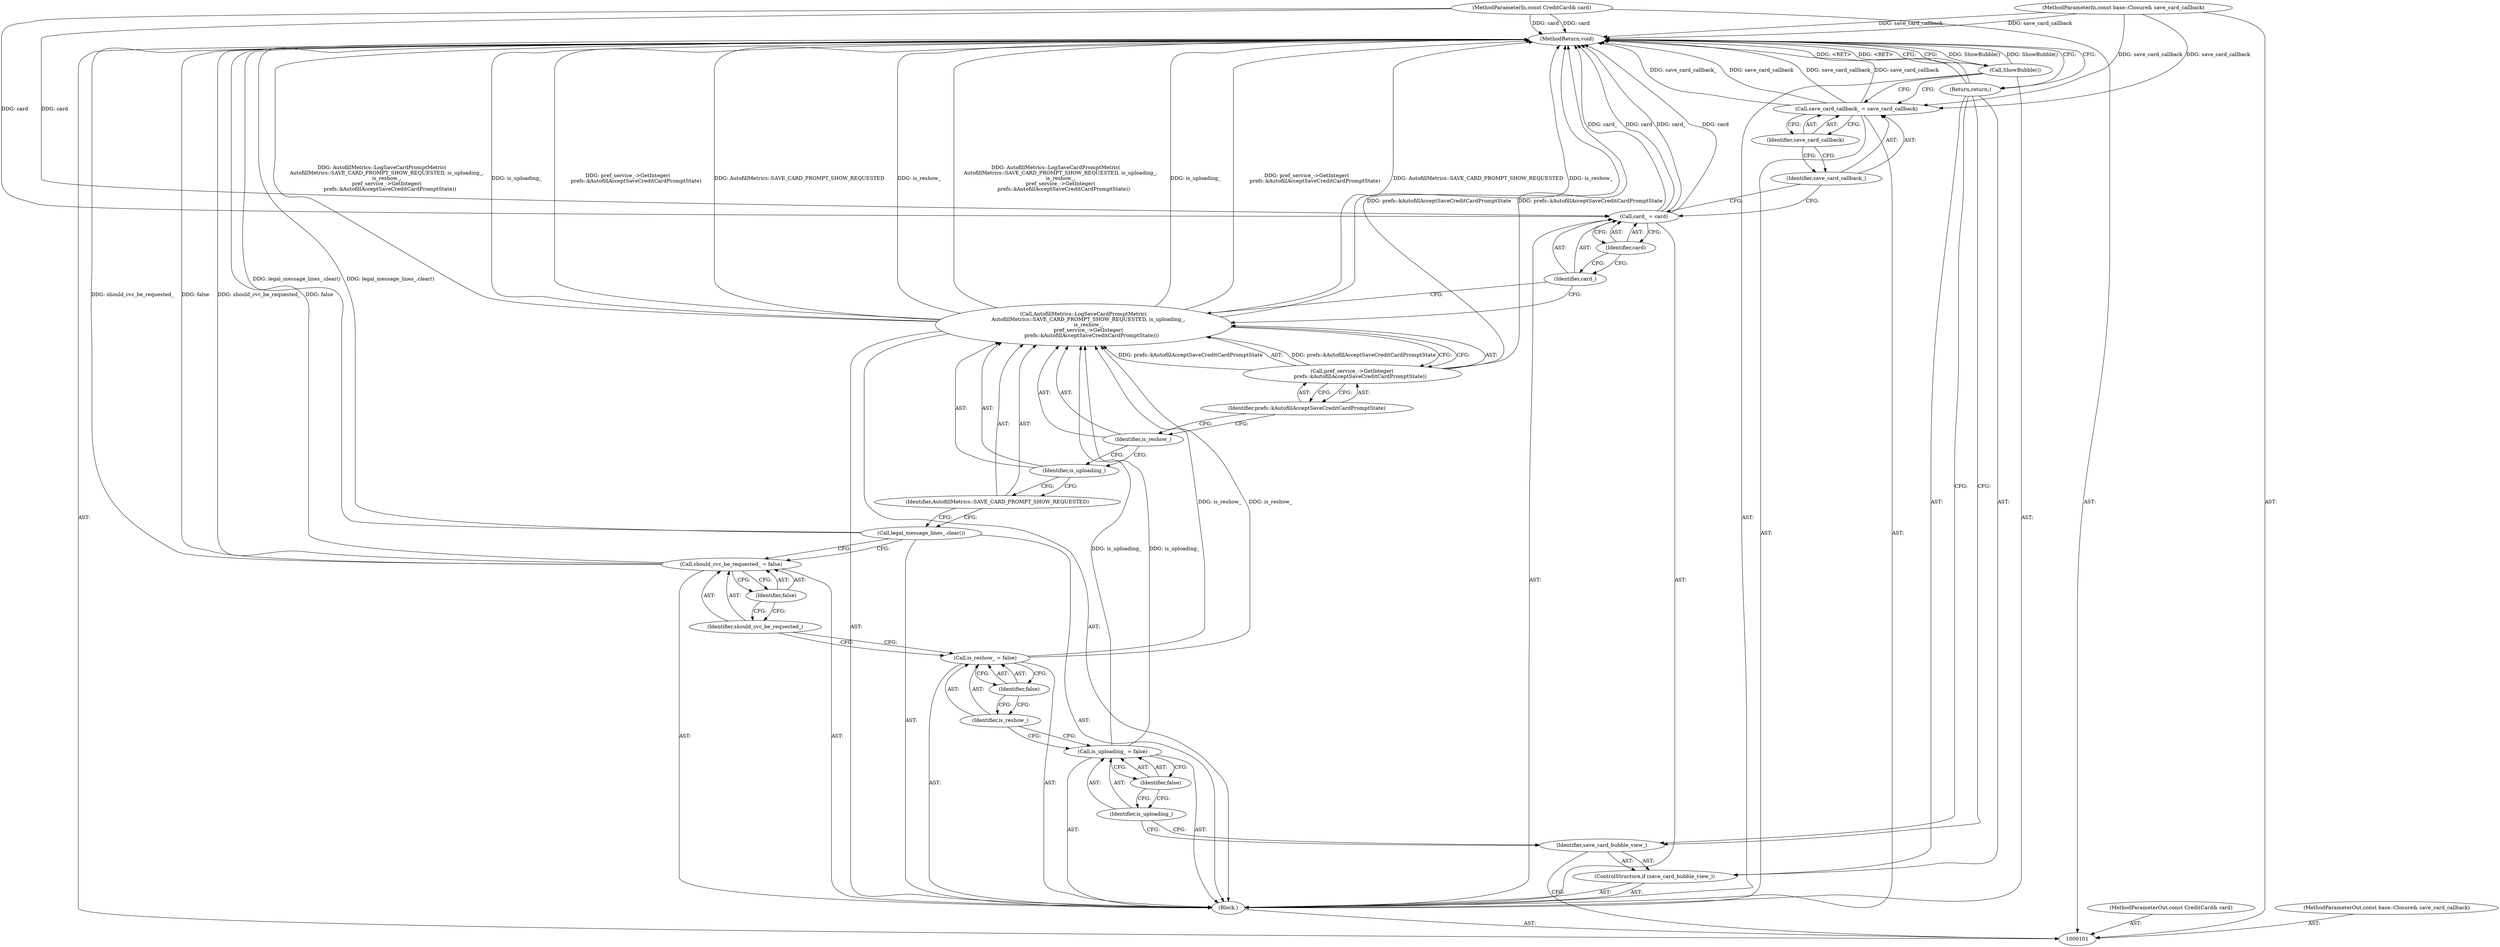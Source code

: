 digraph "0_Chrome_8b457840e3512ef8c2af8d966a3edce5c653a835_0" {
"1000131" [label="(MethodReturn,void)"];
"1000114" [label="(Call,should_cvc_be_requested_ = false)"];
"1000115" [label="(Identifier,should_cvc_be_requested_)"];
"1000116" [label="(Identifier,false)"];
"1000117" [label="(Call,legal_message_lines_.clear())"];
"1000118" [label="(Call,AutofillMetrics::LogSaveCardPromptMetric(\n      AutofillMetrics::SAVE_CARD_PROMPT_SHOW_REQUESTED, is_uploading_,\n      is_reshow_,\n      pref_service_->GetInteger(\n          prefs::kAutofillAcceptSaveCreditCardPromptState)))"];
"1000120" [label="(Identifier,is_uploading_)"];
"1000119" [label="(Identifier,AutofillMetrics::SAVE_CARD_PROMPT_SHOW_REQUESTED)"];
"1000121" [label="(Identifier,is_reshow_)"];
"1000122" [label="(Call,pref_service_->GetInteger(\n          prefs::kAutofillAcceptSaveCreditCardPromptState))"];
"1000123" [label="(Identifier,prefs::kAutofillAcceptSaveCreditCardPromptState)"];
"1000126" [label="(Identifier,card)"];
"1000124" [label="(Call,card_ = card)"];
"1000125" [label="(Identifier,card_)"];
"1000102" [label="(MethodParameterIn,const CreditCard& card)"];
"1000159" [label="(MethodParameterOut,const CreditCard& card)"];
"1000127" [label="(Call,save_card_callback_ = save_card_callback)"];
"1000128" [label="(Identifier,save_card_callback_)"];
"1000129" [label="(Identifier,save_card_callback)"];
"1000130" [label="(Call,ShowBubble())"];
"1000104" [label="(Block,)"];
"1000103" [label="(MethodParameterIn,const base::Closure& save_card_callback)"];
"1000160" [label="(MethodParameterOut,const base::Closure& save_card_callback)"];
"1000105" [label="(ControlStructure,if (save_card_bubble_view_))"];
"1000106" [label="(Identifier,save_card_bubble_view_)"];
"1000107" [label="(Return,return;)"];
"1000110" [label="(Identifier,false)"];
"1000108" [label="(Call,is_uploading_ = false)"];
"1000109" [label="(Identifier,is_uploading_)"];
"1000113" [label="(Identifier,false)"];
"1000111" [label="(Call,is_reshow_ = false)"];
"1000112" [label="(Identifier,is_reshow_)"];
"1000131" -> "1000101"  [label="AST: "];
"1000131" -> "1000107"  [label="CFG: "];
"1000131" -> "1000130"  [label="CFG: "];
"1000117" -> "1000131"  [label="DDG: legal_message_lines_.clear()"];
"1000124" -> "1000131"  [label="DDG: card_"];
"1000124" -> "1000131"  [label="DDG: card"];
"1000122" -> "1000131"  [label="DDG: prefs::kAutofillAcceptSaveCreditCardPromptState"];
"1000118" -> "1000131"  [label="DDG: AutofillMetrics::LogSaveCardPromptMetric(\n      AutofillMetrics::SAVE_CARD_PROMPT_SHOW_REQUESTED, is_uploading_,\n      is_reshow_,\n      pref_service_->GetInteger(\n          prefs::kAutofillAcceptSaveCreditCardPromptState))"];
"1000118" -> "1000131"  [label="DDG: is_uploading_"];
"1000118" -> "1000131"  [label="DDG: pref_service_->GetInteger(\n          prefs::kAutofillAcceptSaveCreditCardPromptState)"];
"1000118" -> "1000131"  [label="DDG: AutofillMetrics::SAVE_CARD_PROMPT_SHOW_REQUESTED"];
"1000118" -> "1000131"  [label="DDG: is_reshow_"];
"1000102" -> "1000131"  [label="DDG: card"];
"1000127" -> "1000131"  [label="DDG: save_card_callback_"];
"1000127" -> "1000131"  [label="DDG: save_card_callback"];
"1000130" -> "1000131"  [label="DDG: ShowBubble()"];
"1000103" -> "1000131"  [label="DDG: save_card_callback"];
"1000114" -> "1000131"  [label="DDG: should_cvc_be_requested_"];
"1000114" -> "1000131"  [label="DDG: false"];
"1000107" -> "1000131"  [label="DDG: <RET>"];
"1000114" -> "1000104"  [label="AST: "];
"1000114" -> "1000116"  [label="CFG: "];
"1000115" -> "1000114"  [label="AST: "];
"1000116" -> "1000114"  [label="AST: "];
"1000117" -> "1000114"  [label="CFG: "];
"1000114" -> "1000131"  [label="DDG: should_cvc_be_requested_"];
"1000114" -> "1000131"  [label="DDG: false"];
"1000115" -> "1000114"  [label="AST: "];
"1000115" -> "1000111"  [label="CFG: "];
"1000116" -> "1000115"  [label="CFG: "];
"1000116" -> "1000114"  [label="AST: "];
"1000116" -> "1000115"  [label="CFG: "];
"1000114" -> "1000116"  [label="CFG: "];
"1000117" -> "1000104"  [label="AST: "];
"1000117" -> "1000114"  [label="CFG: "];
"1000119" -> "1000117"  [label="CFG: "];
"1000117" -> "1000131"  [label="DDG: legal_message_lines_.clear()"];
"1000118" -> "1000104"  [label="AST: "];
"1000118" -> "1000122"  [label="CFG: "];
"1000119" -> "1000118"  [label="AST: "];
"1000120" -> "1000118"  [label="AST: "];
"1000121" -> "1000118"  [label="AST: "];
"1000122" -> "1000118"  [label="AST: "];
"1000125" -> "1000118"  [label="CFG: "];
"1000118" -> "1000131"  [label="DDG: AutofillMetrics::LogSaveCardPromptMetric(\n      AutofillMetrics::SAVE_CARD_PROMPT_SHOW_REQUESTED, is_uploading_,\n      is_reshow_,\n      pref_service_->GetInteger(\n          prefs::kAutofillAcceptSaveCreditCardPromptState))"];
"1000118" -> "1000131"  [label="DDG: is_uploading_"];
"1000118" -> "1000131"  [label="DDG: pref_service_->GetInteger(\n          prefs::kAutofillAcceptSaveCreditCardPromptState)"];
"1000118" -> "1000131"  [label="DDG: AutofillMetrics::SAVE_CARD_PROMPT_SHOW_REQUESTED"];
"1000118" -> "1000131"  [label="DDG: is_reshow_"];
"1000108" -> "1000118"  [label="DDG: is_uploading_"];
"1000111" -> "1000118"  [label="DDG: is_reshow_"];
"1000122" -> "1000118"  [label="DDG: prefs::kAutofillAcceptSaveCreditCardPromptState"];
"1000120" -> "1000118"  [label="AST: "];
"1000120" -> "1000119"  [label="CFG: "];
"1000121" -> "1000120"  [label="CFG: "];
"1000119" -> "1000118"  [label="AST: "];
"1000119" -> "1000117"  [label="CFG: "];
"1000120" -> "1000119"  [label="CFG: "];
"1000121" -> "1000118"  [label="AST: "];
"1000121" -> "1000120"  [label="CFG: "];
"1000123" -> "1000121"  [label="CFG: "];
"1000122" -> "1000118"  [label="AST: "];
"1000122" -> "1000123"  [label="CFG: "];
"1000123" -> "1000122"  [label="AST: "];
"1000118" -> "1000122"  [label="CFG: "];
"1000122" -> "1000131"  [label="DDG: prefs::kAutofillAcceptSaveCreditCardPromptState"];
"1000122" -> "1000118"  [label="DDG: prefs::kAutofillAcceptSaveCreditCardPromptState"];
"1000123" -> "1000122"  [label="AST: "];
"1000123" -> "1000121"  [label="CFG: "];
"1000122" -> "1000123"  [label="CFG: "];
"1000126" -> "1000124"  [label="AST: "];
"1000126" -> "1000125"  [label="CFG: "];
"1000124" -> "1000126"  [label="CFG: "];
"1000124" -> "1000104"  [label="AST: "];
"1000124" -> "1000126"  [label="CFG: "];
"1000125" -> "1000124"  [label="AST: "];
"1000126" -> "1000124"  [label="AST: "];
"1000128" -> "1000124"  [label="CFG: "];
"1000124" -> "1000131"  [label="DDG: card_"];
"1000124" -> "1000131"  [label="DDG: card"];
"1000102" -> "1000124"  [label="DDG: card"];
"1000125" -> "1000124"  [label="AST: "];
"1000125" -> "1000118"  [label="CFG: "];
"1000126" -> "1000125"  [label="CFG: "];
"1000102" -> "1000101"  [label="AST: "];
"1000102" -> "1000131"  [label="DDG: card"];
"1000102" -> "1000124"  [label="DDG: card"];
"1000159" -> "1000101"  [label="AST: "];
"1000127" -> "1000104"  [label="AST: "];
"1000127" -> "1000129"  [label="CFG: "];
"1000128" -> "1000127"  [label="AST: "];
"1000129" -> "1000127"  [label="AST: "];
"1000130" -> "1000127"  [label="CFG: "];
"1000127" -> "1000131"  [label="DDG: save_card_callback_"];
"1000127" -> "1000131"  [label="DDG: save_card_callback"];
"1000103" -> "1000127"  [label="DDG: save_card_callback"];
"1000128" -> "1000127"  [label="AST: "];
"1000128" -> "1000124"  [label="CFG: "];
"1000129" -> "1000128"  [label="CFG: "];
"1000129" -> "1000127"  [label="AST: "];
"1000129" -> "1000128"  [label="CFG: "];
"1000127" -> "1000129"  [label="CFG: "];
"1000130" -> "1000104"  [label="AST: "];
"1000130" -> "1000127"  [label="CFG: "];
"1000131" -> "1000130"  [label="CFG: "];
"1000130" -> "1000131"  [label="DDG: ShowBubble()"];
"1000104" -> "1000101"  [label="AST: "];
"1000105" -> "1000104"  [label="AST: "];
"1000108" -> "1000104"  [label="AST: "];
"1000111" -> "1000104"  [label="AST: "];
"1000114" -> "1000104"  [label="AST: "];
"1000117" -> "1000104"  [label="AST: "];
"1000118" -> "1000104"  [label="AST: "];
"1000124" -> "1000104"  [label="AST: "];
"1000127" -> "1000104"  [label="AST: "];
"1000130" -> "1000104"  [label="AST: "];
"1000103" -> "1000101"  [label="AST: "];
"1000103" -> "1000131"  [label="DDG: save_card_callback"];
"1000103" -> "1000127"  [label="DDG: save_card_callback"];
"1000160" -> "1000101"  [label="AST: "];
"1000105" -> "1000104"  [label="AST: "];
"1000106" -> "1000105"  [label="AST: "];
"1000107" -> "1000105"  [label="AST: "];
"1000106" -> "1000105"  [label="AST: "];
"1000106" -> "1000101"  [label="CFG: "];
"1000107" -> "1000106"  [label="CFG: "];
"1000109" -> "1000106"  [label="CFG: "];
"1000107" -> "1000105"  [label="AST: "];
"1000107" -> "1000106"  [label="CFG: "];
"1000131" -> "1000107"  [label="CFG: "];
"1000107" -> "1000131"  [label="DDG: <RET>"];
"1000110" -> "1000108"  [label="AST: "];
"1000110" -> "1000109"  [label="CFG: "];
"1000108" -> "1000110"  [label="CFG: "];
"1000108" -> "1000104"  [label="AST: "];
"1000108" -> "1000110"  [label="CFG: "];
"1000109" -> "1000108"  [label="AST: "];
"1000110" -> "1000108"  [label="AST: "];
"1000112" -> "1000108"  [label="CFG: "];
"1000108" -> "1000118"  [label="DDG: is_uploading_"];
"1000109" -> "1000108"  [label="AST: "];
"1000109" -> "1000106"  [label="CFG: "];
"1000110" -> "1000109"  [label="CFG: "];
"1000113" -> "1000111"  [label="AST: "];
"1000113" -> "1000112"  [label="CFG: "];
"1000111" -> "1000113"  [label="CFG: "];
"1000111" -> "1000104"  [label="AST: "];
"1000111" -> "1000113"  [label="CFG: "];
"1000112" -> "1000111"  [label="AST: "];
"1000113" -> "1000111"  [label="AST: "];
"1000115" -> "1000111"  [label="CFG: "];
"1000111" -> "1000118"  [label="DDG: is_reshow_"];
"1000112" -> "1000111"  [label="AST: "];
"1000112" -> "1000108"  [label="CFG: "];
"1000113" -> "1000112"  [label="CFG: "];
}
